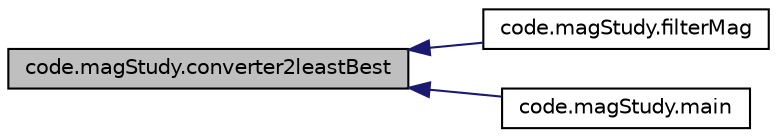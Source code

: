 digraph "code.magStudy.converter2leastBest"
{
  edge [fontname="Helvetica",fontsize="10",labelfontname="Helvetica",labelfontsize="10"];
  node [fontname="Helvetica",fontsize="10",shape=record];
  rankdir="LR";
  Node3 [label="code.magStudy.converter2leastBest",height=0.2,width=0.4,color="black", fillcolor="grey75", style="filled", fontcolor="black"];
  Node3 -> Node4 [dir="back",color="midnightblue",fontsize="10",style="solid",fontname="Helvetica"];
  Node4 [label="code.magStudy.filterMag",height=0.2,width=0.4,color="black", fillcolor="white", style="filled",URL="$namespacecode_1_1mag_study.html#a0419754de8467346b760c016ff46293f"];
  Node3 -> Node5 [dir="back",color="midnightblue",fontsize="10",style="solid",fontname="Helvetica"];
  Node5 [label="code.magStudy.main",height=0.2,width=0.4,color="black", fillcolor="white", style="filled",URL="$namespacecode_1_1mag_study.html#a7e733f07b89cef9d42b1517cef4203f1"];
}
